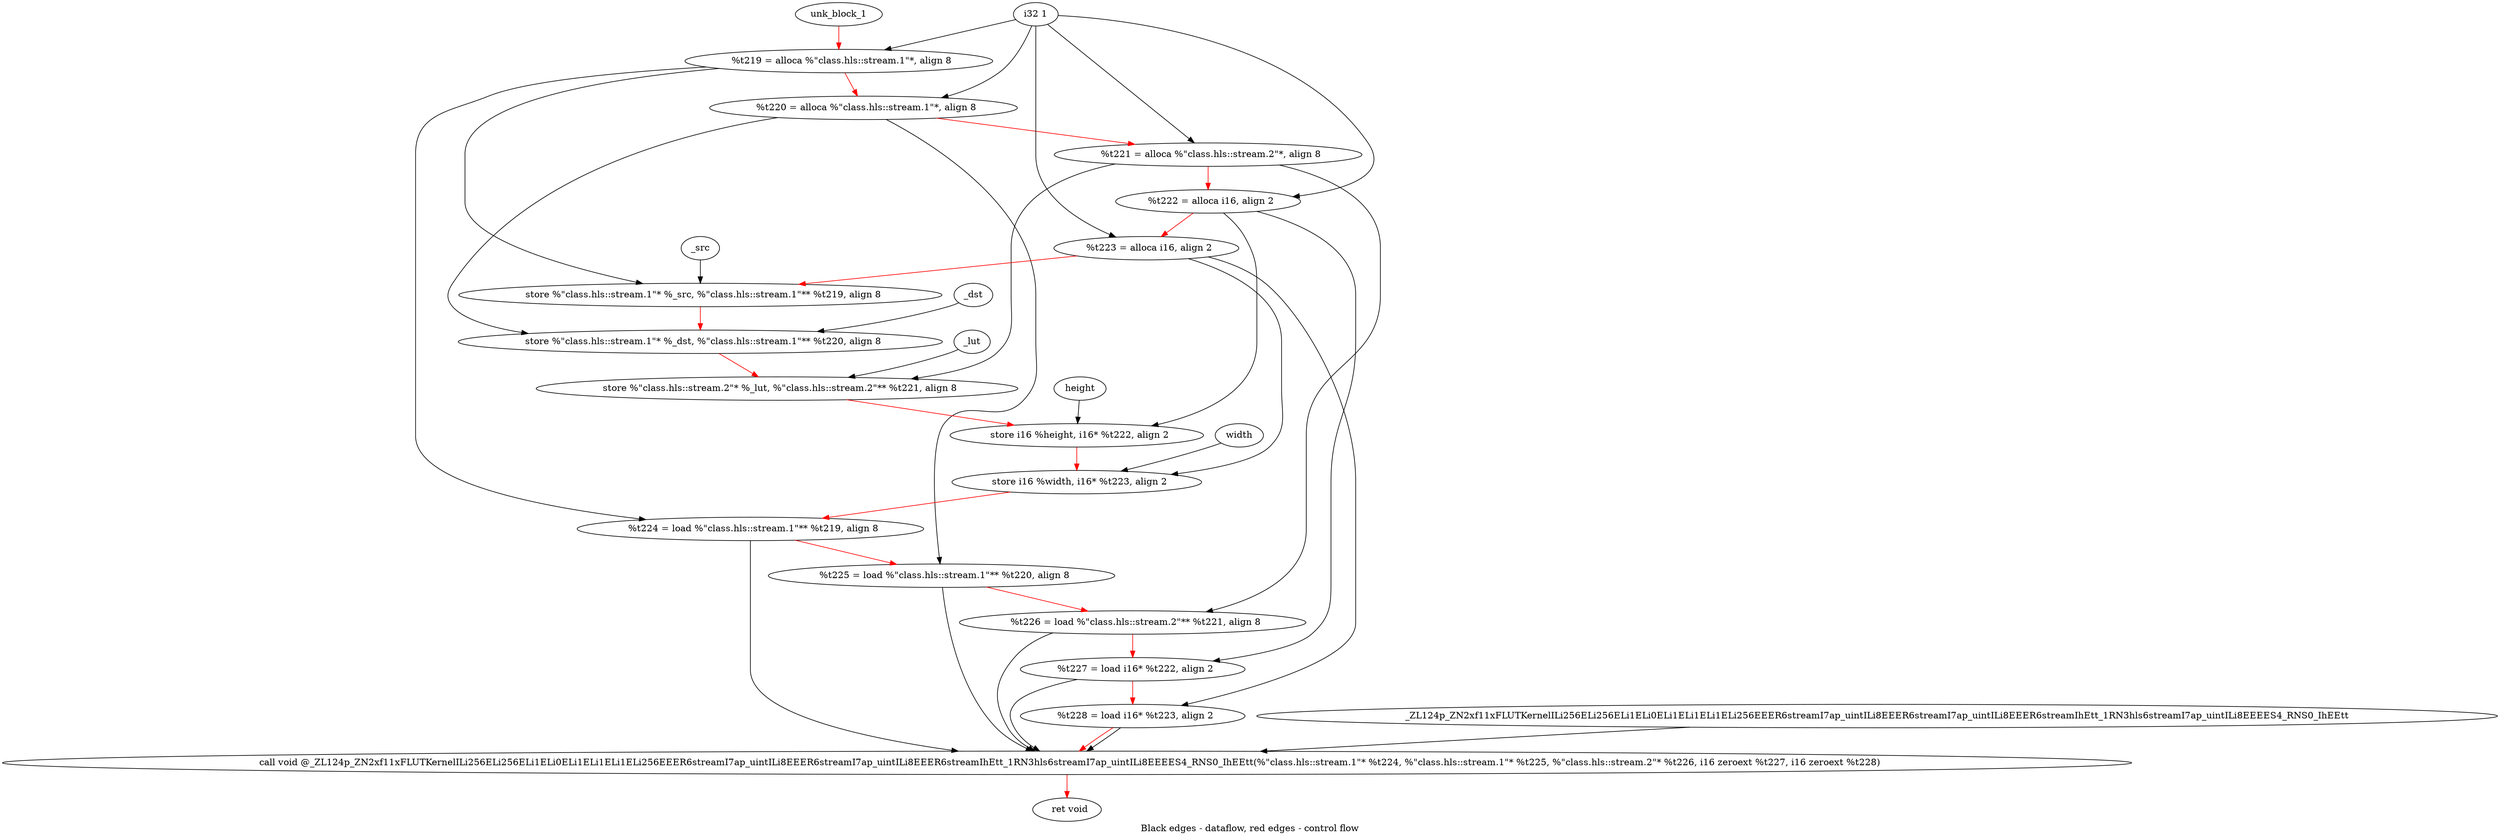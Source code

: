 digraph G {
compound=true
label="Black edges - dataflow, red edges - control flow"
"t219" [label="  %t219 = alloca %\"class.hls::stream.1\"*, align 8"]
"t220" [label="  %t220 = alloca %\"class.hls::stream.1\"*, align 8"]
"t221" [label="  %t221 = alloca %\"class.hls::stream.2\"*, align 8"]
"t222" [label="  %t222 = alloca i16, align 2"]
"t223" [label="  %t223 = alloca i16, align 2"]
"_1" [label="  store %\"class.hls::stream.1\"* %_src, %\"class.hls::stream.1\"** %t219, align 8"]
"_2" [label="  store %\"class.hls::stream.1\"* %_dst, %\"class.hls::stream.1\"** %t220, align 8"]
"_3" [label="  store %\"class.hls::stream.2\"* %_lut, %\"class.hls::stream.2\"** %t221, align 8"]
"_4" [label="  store i16 %height, i16* %t222, align 2"]
"_5" [label="  store i16 %width, i16* %t223, align 2"]
"t224" [label="  %t224 = load %\"class.hls::stream.1\"** %t219, align 8"]
"t225" [label="  %t225 = load %\"class.hls::stream.1\"** %t220, align 8"]
"t226" [label="  %t226 = load %\"class.hls::stream.2\"** %t221, align 8"]
"t227" [label="  %t227 = load i16* %t222, align 2"]
"t228" [label="  %t228 = load i16* %t223, align 2"]
"_6" [label="  call void @_ZL124p_ZN2xf11xFLUTKernelILi256ELi256ELi1ELi0ELi1ELi1ELi1ELi256EEER6streamI7ap_uintILi8EEER6streamI7ap_uintILi8EEER6streamIhEtt_1RN3hls6streamI7ap_uintILi8EEEES4_RNS0_IhEEtt(%\"class.hls::stream.1\"* %t224, %\"class.hls::stream.1\"* %t225, %\"class.hls::stream.2\"* %t226, i16 zeroext %t227, i16 zeroext %t228)"]
"_7" [label="  ret void"]
"unk_block_1" -> "t219"[color=red]
"i32 1" -> "t219"
"t219" -> "t220"[color=red weight=2]
"i32 1" -> "t220"
"t220" -> "t221"[color=red weight=2]
"i32 1" -> "t221"
"t221" -> "t222"[color=red weight=2]
"i32 1" -> "t222"
"t222" -> "t223"[color=red weight=2]
"i32 1" -> "t223"
"t223" -> "_1"[color=red weight=2]
"_src" -> "_1"
"t219" -> "_1"
"_1" -> "_2"[color=red weight=2]
"_dst" -> "_2"
"t220" -> "_2"
"_2" -> "_3"[color=red weight=2]
"_lut" -> "_3"
"t221" -> "_3"
"_3" -> "_4"[color=red weight=2]
"height" -> "_4"
"t222" -> "_4"
"_4" -> "_5"[color=red weight=2]
"width" -> "_5"
"t223" -> "_5"
"_5" -> "t224"[color=red weight=2]
"t219" -> "t224"
"t224" -> "t225"[color=red weight=2]
"t220" -> "t225"
"t225" -> "t226"[color=red weight=2]
"t221" -> "t226"
"t226" -> "t227"[color=red weight=2]
"t222" -> "t227"
"t227" -> "t228"[color=red weight=2]
"t223" -> "t228"
"t228" -> "_6"[color=red weight=2]
"t224" -> "_6"
"t225" -> "_6"
"t226" -> "_6"
"t227" -> "_6"
"t228" -> "_6"
"_ZL124p_ZN2xf11xFLUTKernelILi256ELi256ELi1ELi0ELi1ELi1ELi1ELi256EEER6streamI7ap_uintILi8EEER6streamI7ap_uintILi8EEER6streamIhEtt_1RN3hls6streamI7ap_uintILi8EEEES4_RNS0_IhEEtt" -> "_6"
"_6" -> "_7"[color=red weight=2]

}
